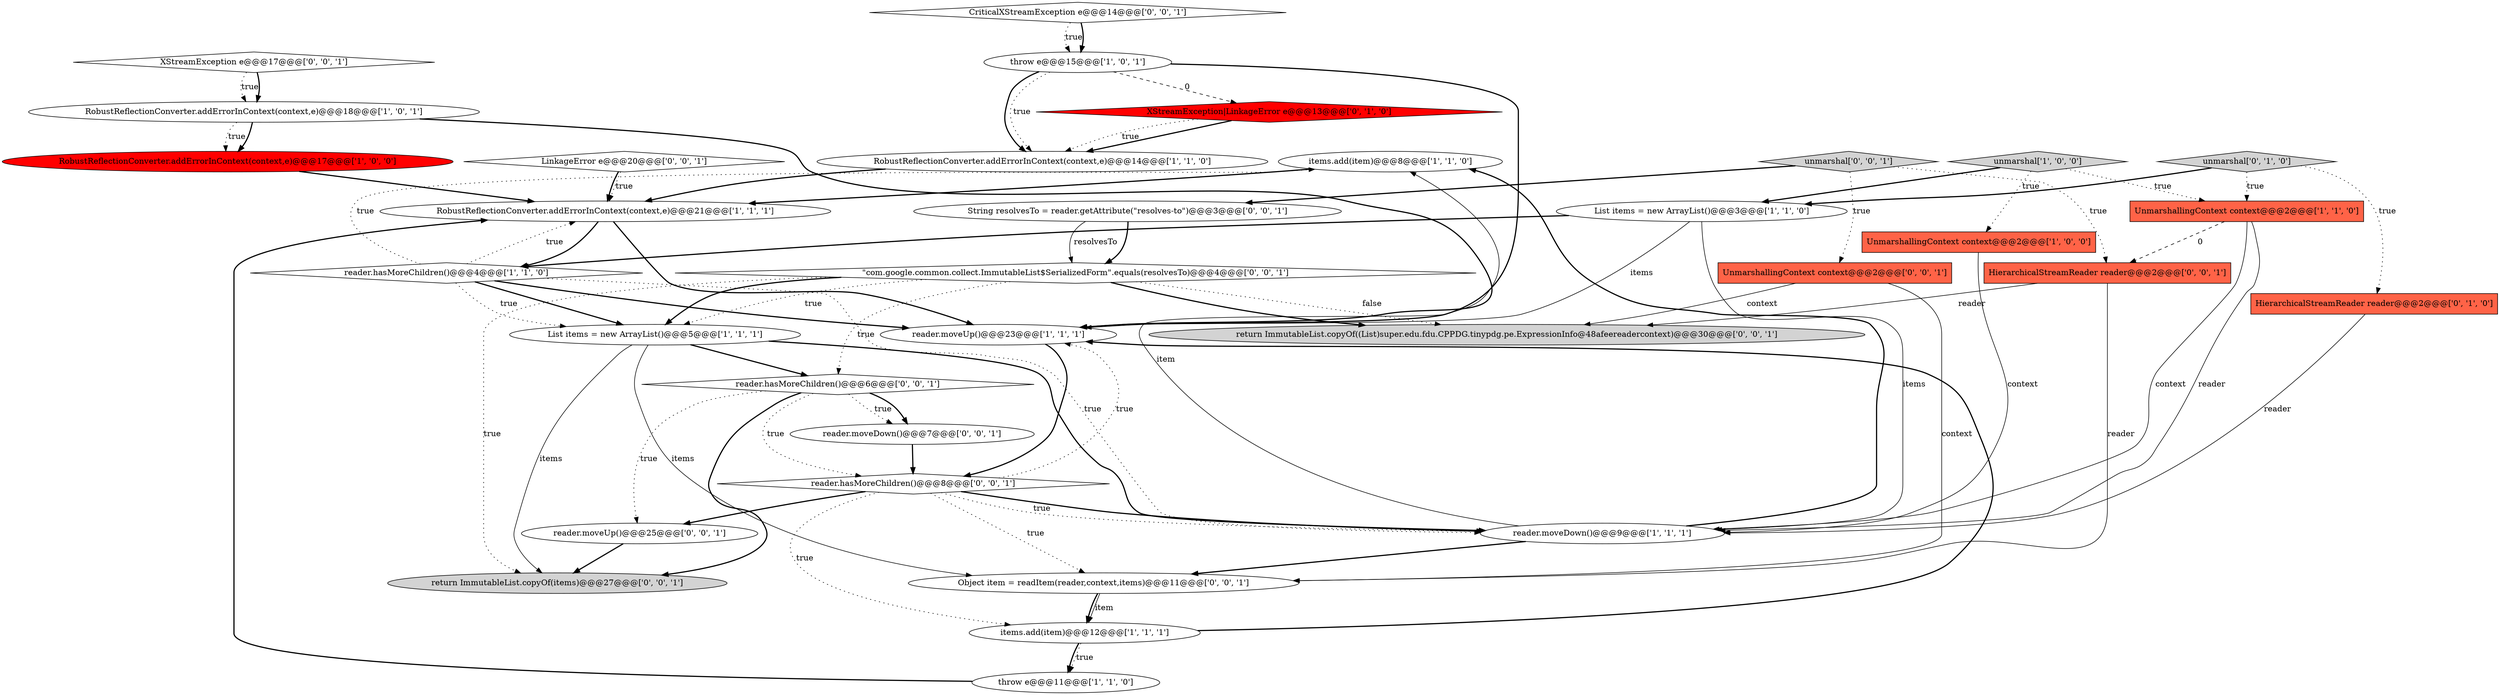 digraph {
10 [style = filled, label = "items.add(item)@@@8@@@['1', '1', '0']", fillcolor = white, shape = ellipse image = "AAA0AAABBB1BBB"];
2 [style = filled, label = "reader.moveUp()@@@23@@@['1', '1', '1']", fillcolor = white, shape = ellipse image = "AAA0AAABBB1BBB"];
7 [style = filled, label = "UnmarshallingContext context@@@2@@@['1', '0', '0']", fillcolor = tomato, shape = box image = "AAA0AAABBB1BBB"];
24 [style = filled, label = "CriticalXStreamException e@@@14@@@['0', '0', '1']", fillcolor = white, shape = diamond image = "AAA0AAABBB3BBB"];
31 [style = filled, label = "unmarshal['0', '0', '1']", fillcolor = lightgray, shape = diamond image = "AAA0AAABBB3BBB"];
1 [style = filled, label = "reader.moveDown()@@@9@@@['1', '1', '1']", fillcolor = white, shape = ellipse image = "AAA0AAABBB1BBB"];
26 [style = filled, label = "return ImmutableList.copyOf((List)super.edu.fdu.CPPDG.tinypdg.pe.ExpressionInfo@48afeereadercontext)@@@30@@@['0', '0', '1']", fillcolor = lightgray, shape = ellipse image = "AAA0AAABBB3BBB"];
12 [style = filled, label = "RobustReflectionConverter.addErrorInContext(context,e)@@@14@@@['1', '1', '0']", fillcolor = white, shape = ellipse image = "AAA0AAABBB1BBB"];
9 [style = filled, label = "UnmarshallingContext context@@@2@@@['1', '1', '0']", fillcolor = tomato, shape = box image = "AAA0AAABBB1BBB"];
17 [style = filled, label = "HierarchicalStreamReader reader@@@2@@@['0', '1', '0']", fillcolor = tomato, shape = box image = "AAA0AAABBB2BBB"];
30 [style = filled, label = "\"com.google.common.collect.ImmutableList$SerializedForm\".equals(resolvesTo)@@@4@@@['0', '0', '1']", fillcolor = white, shape = diamond image = "AAA0AAABBB3BBB"];
18 [style = filled, label = "XStreamException|LinkageError e@@@13@@@['0', '1', '0']", fillcolor = red, shape = diamond image = "AAA1AAABBB2BBB"];
28 [style = filled, label = "LinkageError e@@@20@@@['0', '0', '1']", fillcolor = white, shape = diamond image = "AAA0AAABBB3BBB"];
8 [style = filled, label = "RobustReflectionConverter.addErrorInContext(context,e)@@@21@@@['1', '1', '1']", fillcolor = white, shape = ellipse image = "AAA0AAABBB1BBB"];
4 [style = filled, label = "List items = new ArrayList()@@@3@@@['1', '1', '0']", fillcolor = white, shape = ellipse image = "AAA0AAABBB1BBB"];
25 [style = filled, label = "return ImmutableList.copyOf(items)@@@27@@@['0', '0', '1']", fillcolor = lightgray, shape = ellipse image = "AAA0AAABBB3BBB"];
5 [style = filled, label = "RobustReflectionConverter.addErrorInContext(context,e)@@@17@@@['1', '0', '0']", fillcolor = red, shape = ellipse image = "AAA1AAABBB1BBB"];
19 [style = filled, label = "UnmarshallingContext context@@@2@@@['0', '0', '1']", fillcolor = tomato, shape = box image = "AAA0AAABBB3BBB"];
0 [style = filled, label = "RobustReflectionConverter.addErrorInContext(context,e)@@@18@@@['1', '0', '1']", fillcolor = white, shape = ellipse image = "AAA0AAABBB1BBB"];
13 [style = filled, label = "reader.hasMoreChildren()@@@4@@@['1', '1', '0']", fillcolor = white, shape = diamond image = "AAA0AAABBB1BBB"];
15 [style = filled, label = "items.add(item)@@@12@@@['1', '1', '1']", fillcolor = white, shape = ellipse image = "AAA0AAABBB1BBB"];
33 [style = filled, label = "XStreamException e@@@17@@@['0', '0', '1']", fillcolor = white, shape = diamond image = "AAA0AAABBB3BBB"];
22 [style = filled, label = "String resolvesTo = reader.getAttribute(\"resolves-to\")@@@3@@@['0', '0', '1']", fillcolor = white, shape = ellipse image = "AAA0AAABBB3BBB"];
20 [style = filled, label = "reader.hasMoreChildren()@@@8@@@['0', '0', '1']", fillcolor = white, shape = diamond image = "AAA0AAABBB3BBB"];
14 [style = filled, label = "List items = new ArrayList()@@@5@@@['1', '1', '1']", fillcolor = white, shape = ellipse image = "AAA0AAABBB1BBB"];
27 [style = filled, label = "reader.moveUp()@@@25@@@['0', '0', '1']", fillcolor = white, shape = ellipse image = "AAA0AAABBB3BBB"];
21 [style = filled, label = "reader.hasMoreChildren()@@@6@@@['0', '0', '1']", fillcolor = white, shape = diamond image = "AAA0AAABBB3BBB"];
3 [style = filled, label = "unmarshal['1', '0', '0']", fillcolor = lightgray, shape = diamond image = "AAA0AAABBB1BBB"];
11 [style = filled, label = "throw e@@@11@@@['1', '1', '0']", fillcolor = white, shape = ellipse image = "AAA0AAABBB1BBB"];
29 [style = filled, label = "HierarchicalStreamReader reader@@@2@@@['0', '0', '1']", fillcolor = tomato, shape = box image = "AAA0AAABBB3BBB"];
6 [style = filled, label = "throw e@@@15@@@['1', '0', '1']", fillcolor = white, shape = ellipse image = "AAA0AAABBB1BBB"];
16 [style = filled, label = "unmarshal['0', '1', '0']", fillcolor = lightgray, shape = diamond image = "AAA0AAABBB2BBB"];
23 [style = filled, label = "reader.moveDown()@@@7@@@['0', '0', '1']", fillcolor = white, shape = ellipse image = "AAA0AAABBB3BBB"];
32 [style = filled, label = "Object item = readItem(reader,context,items)@@@11@@@['0', '0', '1']", fillcolor = white, shape = ellipse image = "AAA0AAABBB3BBB"];
33->0 [style = dotted, label="true"];
5->8 [style = bold, label=""];
24->6 [style = dotted, label="true"];
23->20 [style = bold, label=""];
15->2 [style = bold, label=""];
2->20 [style = bold, label=""];
3->7 [style = dotted, label="true"];
0->5 [style = dotted, label="true"];
31->22 [style = bold, label=""];
16->9 [style = dotted, label="true"];
21->20 [style = dotted, label="true"];
28->8 [style = dotted, label="true"];
31->19 [style = dotted, label="true"];
16->17 [style = dotted, label="true"];
4->13 [style = bold, label=""];
30->26 [style = bold, label=""];
0->2 [style = bold, label=""];
14->32 [style = solid, label="items"];
18->12 [style = bold, label=""];
17->1 [style = solid, label="reader"];
21->27 [style = dotted, label="true"];
29->26 [style = solid, label="reader"];
4->1 [style = solid, label="items"];
30->26 [style = dotted, label="false"];
20->15 [style = dotted, label="true"];
21->25 [style = bold, label=""];
29->32 [style = solid, label="reader"];
4->2 [style = solid, label="items"];
20->1 [style = bold, label=""];
19->32 [style = solid, label="context"];
13->10 [style = dotted, label="true"];
3->9 [style = dotted, label="true"];
3->4 [style = bold, label=""];
30->21 [style = dotted, label="true"];
22->30 [style = bold, label=""];
14->1 [style = bold, label=""];
22->30 [style = solid, label="resolvesTo"];
20->27 [style = bold, label=""];
6->2 [style = bold, label=""];
30->14 [style = dotted, label="true"];
33->0 [style = bold, label=""];
6->18 [style = dashed, label="0"];
13->1 [style = dotted, label="true"];
14->25 [style = solid, label="items"];
18->12 [style = dotted, label="true"];
9->29 [style = dashed, label="0"];
19->26 [style = solid, label="context"];
10->8 [style = bold, label=""];
15->11 [style = bold, label=""];
8->2 [style = bold, label=""];
30->25 [style = dotted, label="true"];
13->8 [style = dotted, label="true"];
20->1 [style = dotted, label="true"];
12->8 [style = bold, label=""];
21->23 [style = dotted, label="true"];
28->8 [style = bold, label=""];
32->15 [style = bold, label=""];
32->15 [style = solid, label="item"];
15->11 [style = dotted, label="true"];
1->32 [style = bold, label=""];
30->14 [style = bold, label=""];
11->8 [style = bold, label=""];
20->2 [style = dotted, label="true"];
6->12 [style = dotted, label="true"];
16->4 [style = bold, label=""];
31->29 [style = dotted, label="true"];
7->1 [style = solid, label="context"];
24->6 [style = bold, label=""];
9->1 [style = solid, label="reader"];
9->1 [style = solid, label="context"];
1->10 [style = bold, label=""];
13->14 [style = bold, label=""];
27->25 [style = bold, label=""];
13->14 [style = dotted, label="true"];
14->21 [style = bold, label=""];
0->5 [style = bold, label=""];
20->32 [style = dotted, label="true"];
8->13 [style = bold, label=""];
1->10 [style = solid, label="item"];
13->2 [style = bold, label=""];
21->23 [style = bold, label=""];
6->12 [style = bold, label=""];
}
